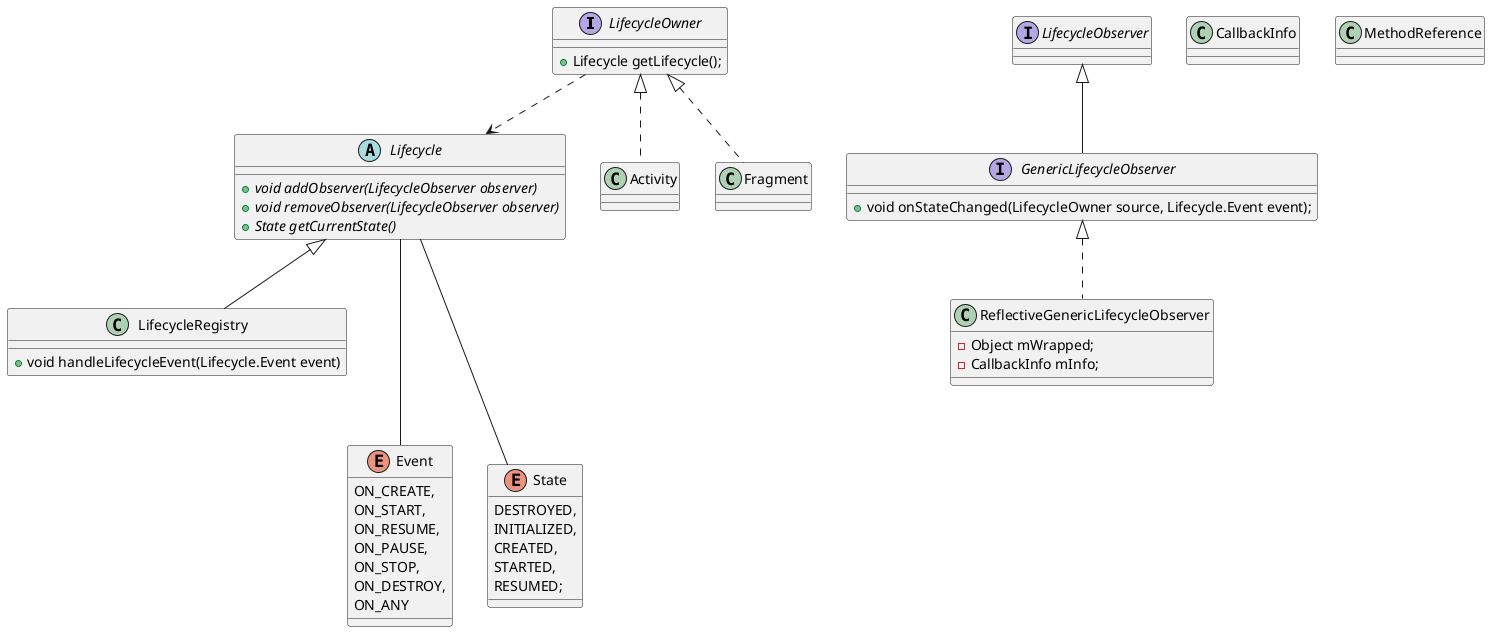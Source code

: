 @startuml

interface LifecycleOwner{
+ Lifecycle getLifecycle();
}

abstract class Lifecycle {
+ {abstract} void addObserver(LifecycleObserver observer)
+ {abstract} void removeObserver(LifecycleObserver observer)
+ {abstract} State getCurrentState()
}

class LifecycleRegistry extends Lifecycle{
+ void handleLifecycleEvent(Lifecycle.Event event)
}

enum Event {
    ON_CREATE,
    ON_START,
    ON_RESUME,
    ON_PAUSE,
    ON_STOP,
    ON_DESTROY,
    ON_ANY
}

enum State {
    DESTROYED,
    INITIALIZED,
    CREATED,
    STARTED,
    RESUMED;
}

interface LifecycleObserver

interface GenericLifecycleObserver extends LifecycleObserver {
+ void onStateChanged(LifecycleOwner source, Lifecycle.Event event);
}

class ReflectiveGenericLifecycleObserver implements GenericLifecycleObserver {
- Object mWrapped;
- CallbackInfo mInfo;
}

'LifecycleOwner 依赖 Lifecycle
LifecycleOwner ..> Lifecycle

class Activity implements LifecycleOwner
class Fragment implements LifecycleOwner

Lifecycle --- Event
Lifecycle --- State

class CallbackInfo

class MethodReference
@enduml


